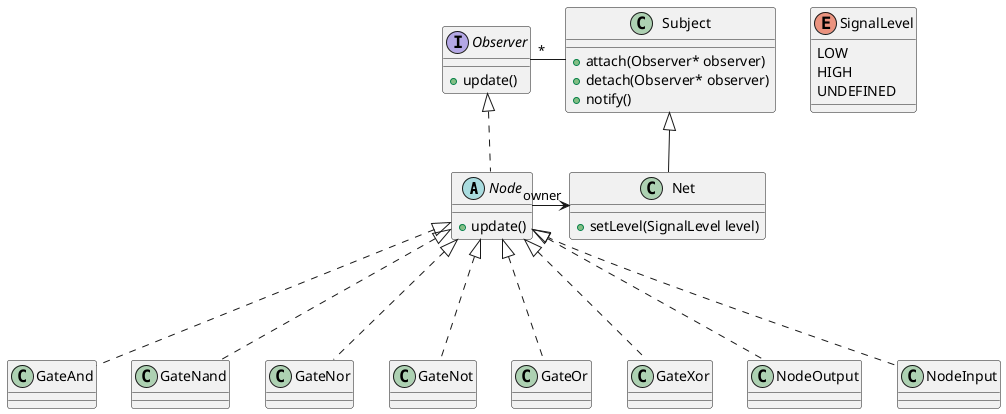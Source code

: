 @startuml

abstract class Node { /' (also ConcreteObserver) '/
	+ update()
}
class Net { /' (also ConcreteSubject) '/
	+ setLevel(SignalLevel level)
}

class Subject {
	+ attach(Observer* observer)
	+ detach(Observer* observer)
	+ notify()
}
interface Observer {
	+ update()
}

class GateAnd
class GateNand
class GateNor
class GateNot
class GateOr
class GateXor
class NodeOutput
class NodeInput

enum SignalLevel {
  LOW
	HIGH
	UNDEFINED
}

Node <|-[dashed]-- GateAnd
Node <|-[dashed]-- GateNand
Node <|-[dashed]-- GateNor
Node <|-[dashed]-- GateNot
Node <|-[dashed]-- GateOr
Node <|-[dashed]-- GateXor
Node <|-[dashed]-- NodeOutput
Node <|-[dashed]-- NodeInput

Subject <|-- Net
Observer <|-[dashed]- Node
Node -> "owner" Net
Observer "*" - Subject


@enduml
